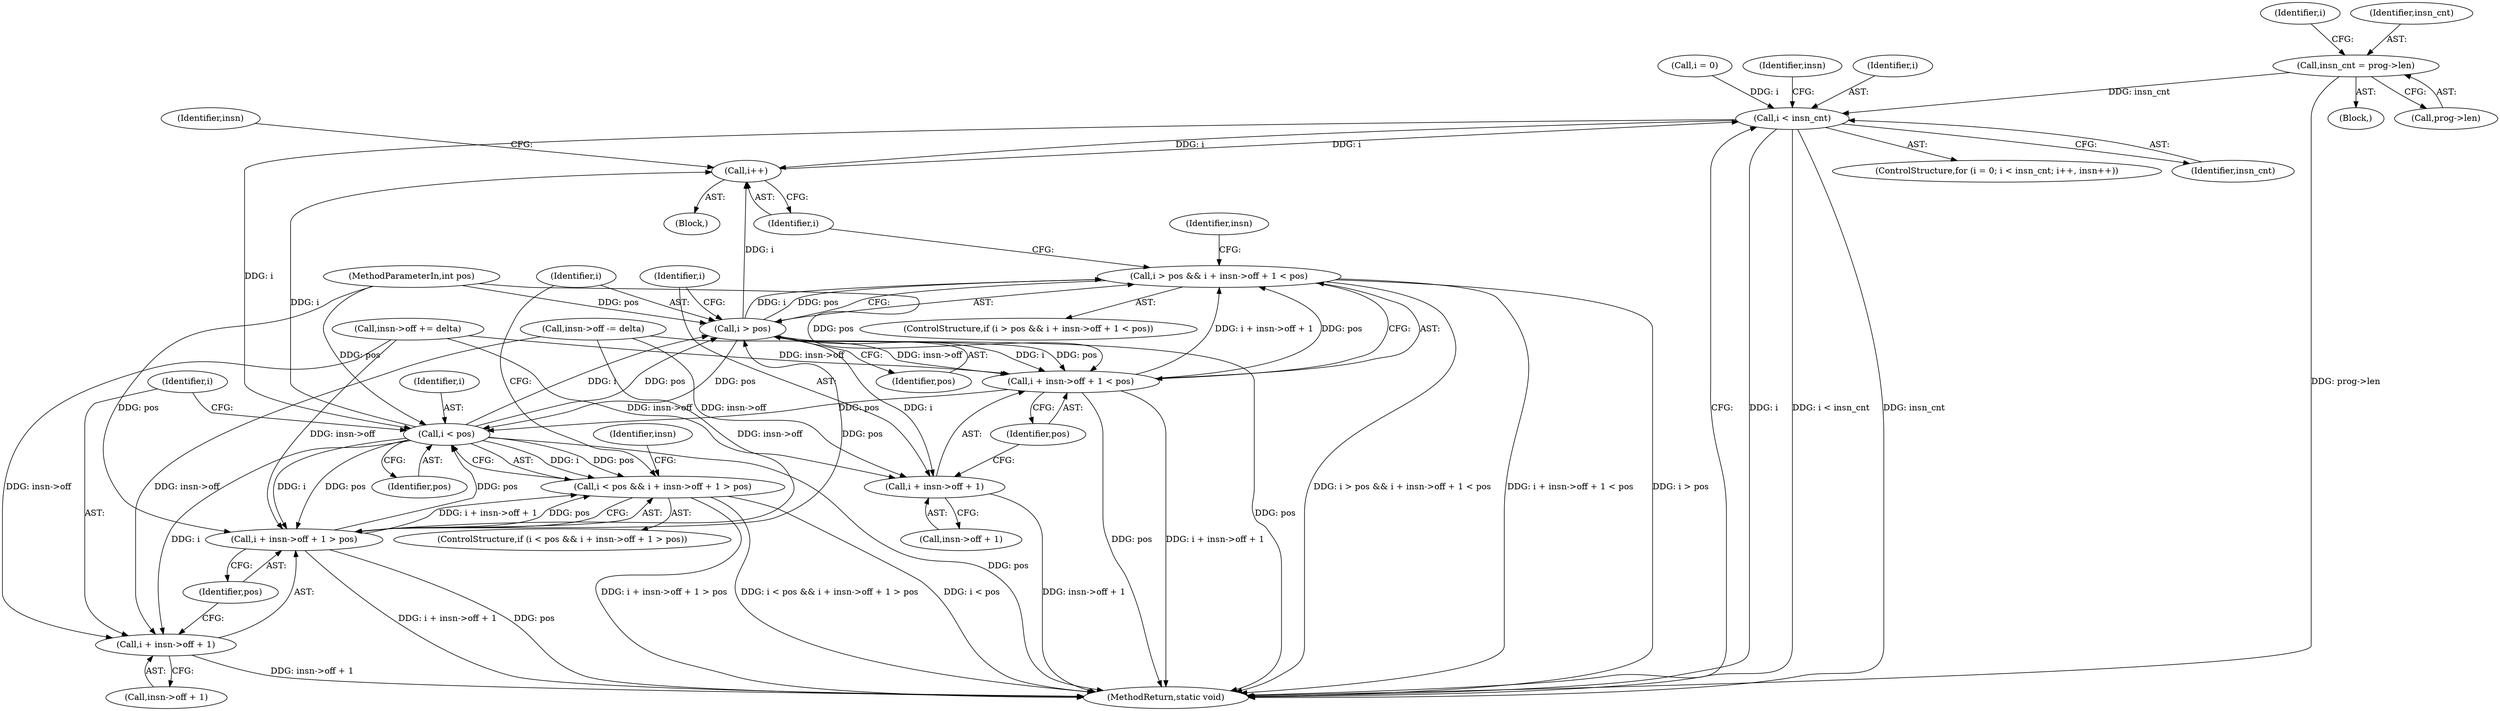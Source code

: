 digraph "0_linux_a1b14d27ed0965838350f1377ff97c93ee383492@pointer" {
"1000113" [label="(Call,insn_cnt = prog->len)"];
"1000123" [label="(Call,i < insn_cnt)"];
"1000127" [label="(Call,i++)"];
"1000156" [label="(Call,i < pos)"];
"1000155" [label="(Call,i < pos && i + insn->off + 1 > pos)"];
"1000159" [label="(Call,i + insn->off + 1 > pos)"];
"1000176" [label="(Call,i > pos)"];
"1000175" [label="(Call,i > pos && i + insn->off + 1 < pos)"];
"1000179" [label="(Call,i + insn->off + 1 < pos)"];
"1000180" [label="(Call,i + insn->off + 1)"];
"1000160" [label="(Call,i + insn->off + 1)"];
"1000120" [label="(Call,i = 0)"];
"1000137" [label="(Identifier,insn)"];
"1000124" [label="(Identifier,i)"];
"1000176" [label="(Call,i > pos)"];
"1000121" [label="(Identifier,i)"];
"1000126" [label="(Block,)"];
"1000160" [label="(Call,i + insn->off + 1)"];
"1000162" [label="(Call,insn->off + 1)"];
"1000193" [label="(MethodReturn,static void)"];
"1000167" [label="(Identifier,pos)"];
"1000156" [label="(Call,i < pos)"];
"1000127" [label="(Call,i++)"];
"1000180" [label="(Call,i + insn->off + 1)"];
"1000175" [label="(Call,i > pos && i + insn->off + 1 < pos)"];
"1000177" [label="(Identifier,i)"];
"1000178" [label="(Identifier,pos)"];
"1000119" [label="(ControlStructure,for (i = 0; i < insn_cnt; i++, insn++))"];
"1000157" [label="(Identifier,i)"];
"1000105" [label="(Block,)"];
"1000125" [label="(Identifier,insn_cnt)"];
"1000182" [label="(Call,insn->off + 1)"];
"1000114" [label="(Identifier,insn_cnt)"];
"1000159" [label="(Call,i + insn->off + 1 > pos)"];
"1000181" [label="(Identifier,i)"];
"1000170" [label="(Identifier,insn)"];
"1000161" [label="(Identifier,i)"];
"1000190" [label="(Identifier,insn)"];
"1000115" [label="(Call,prog->len)"];
"1000188" [label="(Call,insn->off -= delta)"];
"1000187" [label="(Identifier,pos)"];
"1000128" [label="(Identifier,i)"];
"1000123" [label="(Call,i < insn_cnt)"];
"1000158" [label="(Identifier,pos)"];
"1000155" [label="(Call,i < pos && i + insn->off + 1 > pos)"];
"1000179" [label="(Call,i + insn->off + 1 < pos)"];
"1000113" [label="(Call,insn_cnt = prog->len)"];
"1000154" [label="(ControlStructure,if (i < pos && i + insn->off + 1 > pos))"];
"1000103" [label="(MethodParameterIn,int pos)"];
"1000168" [label="(Call,insn->off += delta)"];
"1000174" [label="(ControlStructure,if (i > pos && i + insn->off + 1 < pos))"];
"1000130" [label="(Identifier,insn)"];
"1000113" -> "1000105"  [label="AST: "];
"1000113" -> "1000115"  [label="CFG: "];
"1000114" -> "1000113"  [label="AST: "];
"1000115" -> "1000113"  [label="AST: "];
"1000121" -> "1000113"  [label="CFG: "];
"1000113" -> "1000193"  [label="DDG: prog->len"];
"1000113" -> "1000123"  [label="DDG: insn_cnt"];
"1000123" -> "1000119"  [label="AST: "];
"1000123" -> "1000125"  [label="CFG: "];
"1000124" -> "1000123"  [label="AST: "];
"1000125" -> "1000123"  [label="AST: "];
"1000137" -> "1000123"  [label="CFG: "];
"1000193" -> "1000123"  [label="CFG: "];
"1000123" -> "1000193"  [label="DDG: insn_cnt"];
"1000123" -> "1000193"  [label="DDG: i"];
"1000123" -> "1000193"  [label="DDG: i < insn_cnt"];
"1000120" -> "1000123"  [label="DDG: i"];
"1000127" -> "1000123"  [label="DDG: i"];
"1000123" -> "1000127"  [label="DDG: i"];
"1000123" -> "1000156"  [label="DDG: i"];
"1000127" -> "1000126"  [label="AST: "];
"1000127" -> "1000128"  [label="CFG: "];
"1000128" -> "1000127"  [label="AST: "];
"1000130" -> "1000127"  [label="CFG: "];
"1000156" -> "1000127"  [label="DDG: i"];
"1000176" -> "1000127"  [label="DDG: i"];
"1000156" -> "1000155"  [label="AST: "];
"1000156" -> "1000158"  [label="CFG: "];
"1000157" -> "1000156"  [label="AST: "];
"1000158" -> "1000156"  [label="AST: "];
"1000161" -> "1000156"  [label="CFG: "];
"1000155" -> "1000156"  [label="CFG: "];
"1000156" -> "1000193"  [label="DDG: pos"];
"1000156" -> "1000155"  [label="DDG: i"];
"1000156" -> "1000155"  [label="DDG: pos"];
"1000176" -> "1000156"  [label="DDG: pos"];
"1000179" -> "1000156"  [label="DDG: pos"];
"1000159" -> "1000156"  [label="DDG: pos"];
"1000103" -> "1000156"  [label="DDG: pos"];
"1000156" -> "1000159"  [label="DDG: i"];
"1000156" -> "1000159"  [label="DDG: pos"];
"1000156" -> "1000160"  [label="DDG: i"];
"1000156" -> "1000176"  [label="DDG: i"];
"1000156" -> "1000176"  [label="DDG: pos"];
"1000155" -> "1000154"  [label="AST: "];
"1000155" -> "1000159"  [label="CFG: "];
"1000159" -> "1000155"  [label="AST: "];
"1000170" -> "1000155"  [label="CFG: "];
"1000177" -> "1000155"  [label="CFG: "];
"1000155" -> "1000193"  [label="DDG: i < pos"];
"1000155" -> "1000193"  [label="DDG: i + insn->off + 1 > pos"];
"1000155" -> "1000193"  [label="DDG: i < pos && i + insn->off + 1 > pos"];
"1000159" -> "1000155"  [label="DDG: i + insn->off + 1"];
"1000159" -> "1000155"  [label="DDG: pos"];
"1000159" -> "1000167"  [label="CFG: "];
"1000160" -> "1000159"  [label="AST: "];
"1000167" -> "1000159"  [label="AST: "];
"1000159" -> "1000193"  [label="DDG: i + insn->off + 1"];
"1000159" -> "1000193"  [label="DDG: pos"];
"1000168" -> "1000159"  [label="DDG: insn->off"];
"1000188" -> "1000159"  [label="DDG: insn->off"];
"1000103" -> "1000159"  [label="DDG: pos"];
"1000159" -> "1000176"  [label="DDG: pos"];
"1000176" -> "1000175"  [label="AST: "];
"1000176" -> "1000178"  [label="CFG: "];
"1000177" -> "1000176"  [label="AST: "];
"1000178" -> "1000176"  [label="AST: "];
"1000181" -> "1000176"  [label="CFG: "];
"1000175" -> "1000176"  [label="CFG: "];
"1000176" -> "1000193"  [label="DDG: pos"];
"1000176" -> "1000175"  [label="DDG: i"];
"1000176" -> "1000175"  [label="DDG: pos"];
"1000103" -> "1000176"  [label="DDG: pos"];
"1000176" -> "1000179"  [label="DDG: i"];
"1000176" -> "1000179"  [label="DDG: pos"];
"1000176" -> "1000180"  [label="DDG: i"];
"1000175" -> "1000174"  [label="AST: "];
"1000175" -> "1000179"  [label="CFG: "];
"1000179" -> "1000175"  [label="AST: "];
"1000190" -> "1000175"  [label="CFG: "];
"1000128" -> "1000175"  [label="CFG: "];
"1000175" -> "1000193"  [label="DDG: i + insn->off + 1 < pos"];
"1000175" -> "1000193"  [label="DDG: i > pos"];
"1000175" -> "1000193"  [label="DDG: i > pos && i + insn->off + 1 < pos"];
"1000179" -> "1000175"  [label="DDG: i + insn->off + 1"];
"1000179" -> "1000175"  [label="DDG: pos"];
"1000179" -> "1000187"  [label="CFG: "];
"1000180" -> "1000179"  [label="AST: "];
"1000187" -> "1000179"  [label="AST: "];
"1000179" -> "1000193"  [label="DDG: pos"];
"1000179" -> "1000193"  [label="DDG: i + insn->off + 1"];
"1000168" -> "1000179"  [label="DDG: insn->off"];
"1000188" -> "1000179"  [label="DDG: insn->off"];
"1000103" -> "1000179"  [label="DDG: pos"];
"1000180" -> "1000182"  [label="CFG: "];
"1000181" -> "1000180"  [label="AST: "];
"1000182" -> "1000180"  [label="AST: "];
"1000187" -> "1000180"  [label="CFG: "];
"1000180" -> "1000193"  [label="DDG: insn->off + 1"];
"1000168" -> "1000180"  [label="DDG: insn->off"];
"1000188" -> "1000180"  [label="DDG: insn->off"];
"1000160" -> "1000162"  [label="CFG: "];
"1000161" -> "1000160"  [label="AST: "];
"1000162" -> "1000160"  [label="AST: "];
"1000167" -> "1000160"  [label="CFG: "];
"1000160" -> "1000193"  [label="DDG: insn->off + 1"];
"1000168" -> "1000160"  [label="DDG: insn->off"];
"1000188" -> "1000160"  [label="DDG: insn->off"];
}
